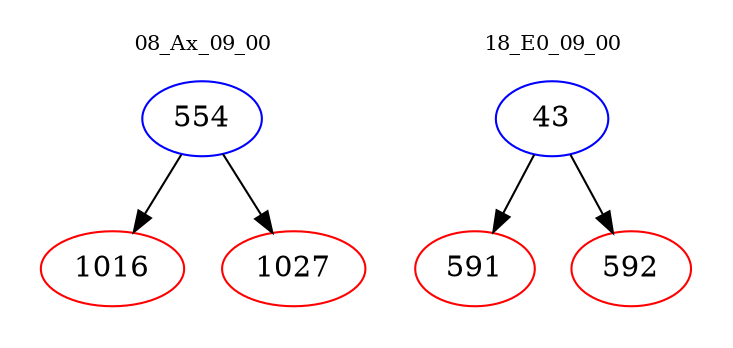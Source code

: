 digraph{
subgraph cluster_0 {
color = white
label = "08_Ax_09_00";
fontsize=10;
T0_554 [label="554", color="blue"]
T0_554 -> T0_1016 [color="black"]
T0_1016 [label="1016", color="red"]
T0_554 -> T0_1027 [color="black"]
T0_1027 [label="1027", color="red"]
}
subgraph cluster_1 {
color = white
label = "18_E0_09_00";
fontsize=10;
T1_43 [label="43", color="blue"]
T1_43 -> T1_591 [color="black"]
T1_591 [label="591", color="red"]
T1_43 -> T1_592 [color="black"]
T1_592 [label="592", color="red"]
}
}
